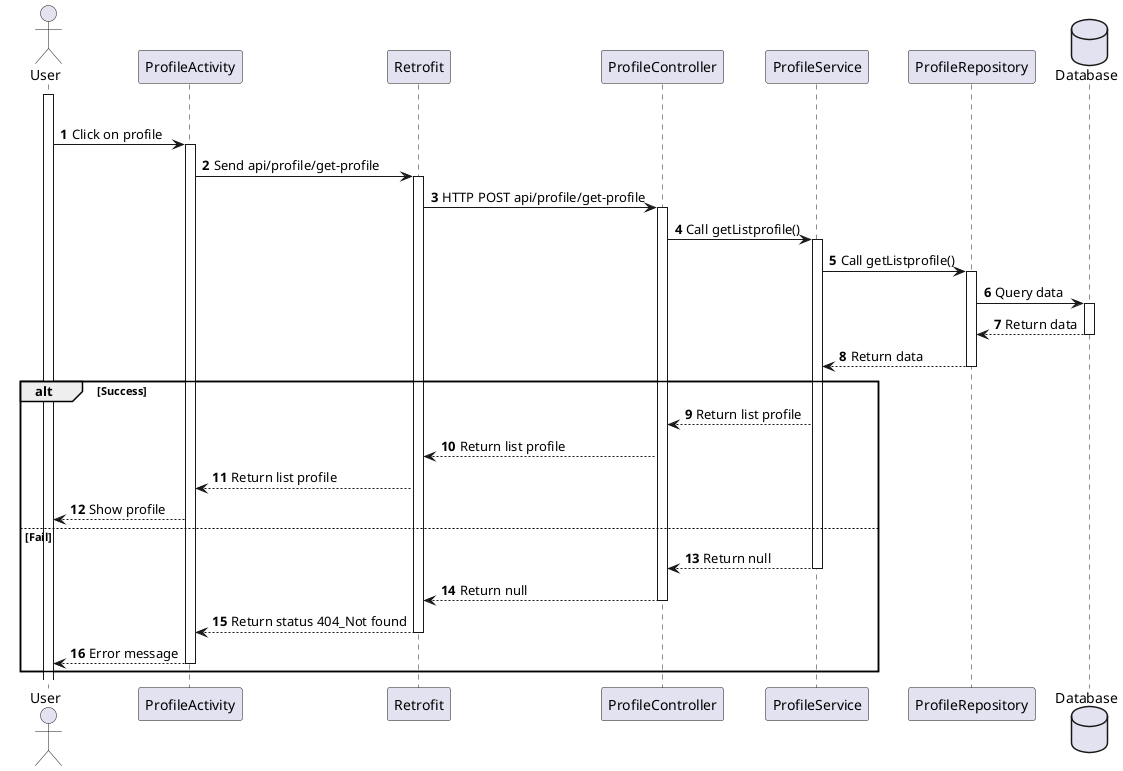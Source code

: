 @startuml
'https://plantuml.com/sequence-diagram

autonumber

actor User

participant "ProfileActivity" as Profile
participant "Retrofit" as Retrofit
participant "ProfileController" as Controller
participant "ProfileService" as Service
participant "ProfileRepository" as Repo

database Database
activate User
alt Success
User -> Profile++: Click on profile
Profile -> Retrofit++: Send api/profile/get-profile
Retrofit -> Controller++: HTTP POST api/profile/get-profile
Controller -> Service++: Call getListprofile()
Service -> Repo++: Call getListprofile()
Repo -> Database++: Query data
Database-->Repo--: Return data
Repo-->Service--: Return data
alt Success

Service-->Controller: Return list profile
Controller-->Retrofit: Return list profile
Retrofit --> Profile: Return list profile
Profile --> User: Show profile

else Fail

Service-->Controller--: Return null
Controller-->Retrofit--: Return null
Retrofit --> Profile--: Return status 404_Not found
Profile --> User--: Error message
end


@enduml